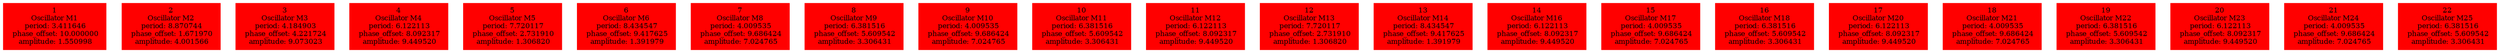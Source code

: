 digraph g{ forcelabels=true;
1 [label=<1<BR />Oscillator M1<BR /> period: 3.411646<BR /> phase_offset: 10.000000<BR /> amplitude: 1.550998>, shape=box,color=red,style=filled,fontsize=8];2 [label=<2<BR />Oscillator M2<BR /> period: 8.870744<BR /> phase_offset: 1.671970<BR /> amplitude: 4.001566>, shape=box,color=red,style=filled,fontsize=8];3 [label=<3<BR />Oscillator M3<BR /> period: 4.184903<BR /> phase_offset: 4.221724<BR /> amplitude: 9.073023>, shape=box,color=red,style=filled,fontsize=8];4 [label=<4<BR />Oscillator M4<BR /> period: 6.122113<BR /> phase_offset: 8.092317<BR /> amplitude: 9.449520>, shape=box,color=red,style=filled,fontsize=8];5 [label=<5<BR />Oscillator M5<BR /> period: 7.720117<BR /> phase_offset: 2.731910<BR /> amplitude: 1.306820>, shape=box,color=red,style=filled,fontsize=8];6 [label=<6<BR />Oscillator M6<BR /> period: 8.434547<BR /> phase_offset: 9.417625<BR /> amplitude: 1.391979>, shape=box,color=red,style=filled,fontsize=8];7 [label=<7<BR />Oscillator M8<BR /> period: 4.009535<BR /> phase_offset: 9.686424<BR /> amplitude: 7.024765>, shape=box,color=red,style=filled,fontsize=8];8 [label=<8<BR />Oscillator M9<BR /> period: 6.381516<BR /> phase_offset: 5.609542<BR /> amplitude: 3.306431>, shape=box,color=red,style=filled,fontsize=8];9 [label=<9<BR />Oscillator M10<BR /> period: 4.009535<BR /> phase_offset: 9.686424<BR /> amplitude: 7.024765>, shape=box,color=red,style=filled,fontsize=8];10 [label=<10<BR />Oscillator M11<BR /> period: 6.381516<BR /> phase_offset: 5.609542<BR /> amplitude: 3.306431>, shape=box,color=red,style=filled,fontsize=8];11 [label=<11<BR />Oscillator M12<BR /> period: 6.122113<BR /> phase_offset: 8.092317<BR /> amplitude: 9.449520>, shape=box,color=red,style=filled,fontsize=8];12 [label=<12<BR />Oscillator M13<BR /> period: 7.720117<BR /> phase_offset: 2.731910<BR /> amplitude: 1.306820>, shape=box,color=red,style=filled,fontsize=8];13 [label=<13<BR />Oscillator M14<BR /> period: 8.434547<BR /> phase_offset: 9.417625<BR /> amplitude: 1.391979>, shape=box,color=red,style=filled,fontsize=8];14 [label=<14<BR />Oscillator M16<BR /> period: 6.122113<BR /> phase_offset: 8.092317<BR /> amplitude: 9.449520>, shape=box,color=red,style=filled,fontsize=8];15 [label=<15<BR />Oscillator M17<BR /> period: 4.009535<BR /> phase_offset: 9.686424<BR /> amplitude: 7.024765>, shape=box,color=red,style=filled,fontsize=8];16 [label=<16<BR />Oscillator M18<BR /> period: 6.381516<BR /> phase_offset: 5.609542<BR /> amplitude: 3.306431>, shape=box,color=red,style=filled,fontsize=8];17 [label=<17<BR />Oscillator M20<BR /> period: 6.122113<BR /> phase_offset: 8.092317<BR /> amplitude: 9.449520>, shape=box,color=red,style=filled,fontsize=8];18 [label=<18<BR />Oscillator M21<BR /> period: 4.009535<BR /> phase_offset: 9.686424<BR /> amplitude: 7.024765>, shape=box,color=red,style=filled,fontsize=8];19 [label=<19<BR />Oscillator M22<BR /> period: 6.381516<BR /> phase_offset: 5.609542<BR /> amplitude: 3.306431>, shape=box,color=red,style=filled,fontsize=8];20 [label=<20<BR />Oscillator M23<BR /> period: 6.122113<BR /> phase_offset: 8.092317<BR /> amplitude: 9.449520>, shape=box,color=red,style=filled,fontsize=8];21 [label=<21<BR />Oscillator M24<BR /> period: 4.009535<BR /> phase_offset: 9.686424<BR /> amplitude: 7.024765>, shape=box,color=red,style=filled,fontsize=8];22 [label=<22<BR />Oscillator M25<BR /> period: 6.381516<BR /> phase_offset: 5.609542<BR /> amplitude: 3.306431>, shape=box,color=red,style=filled,fontsize=8]; }

